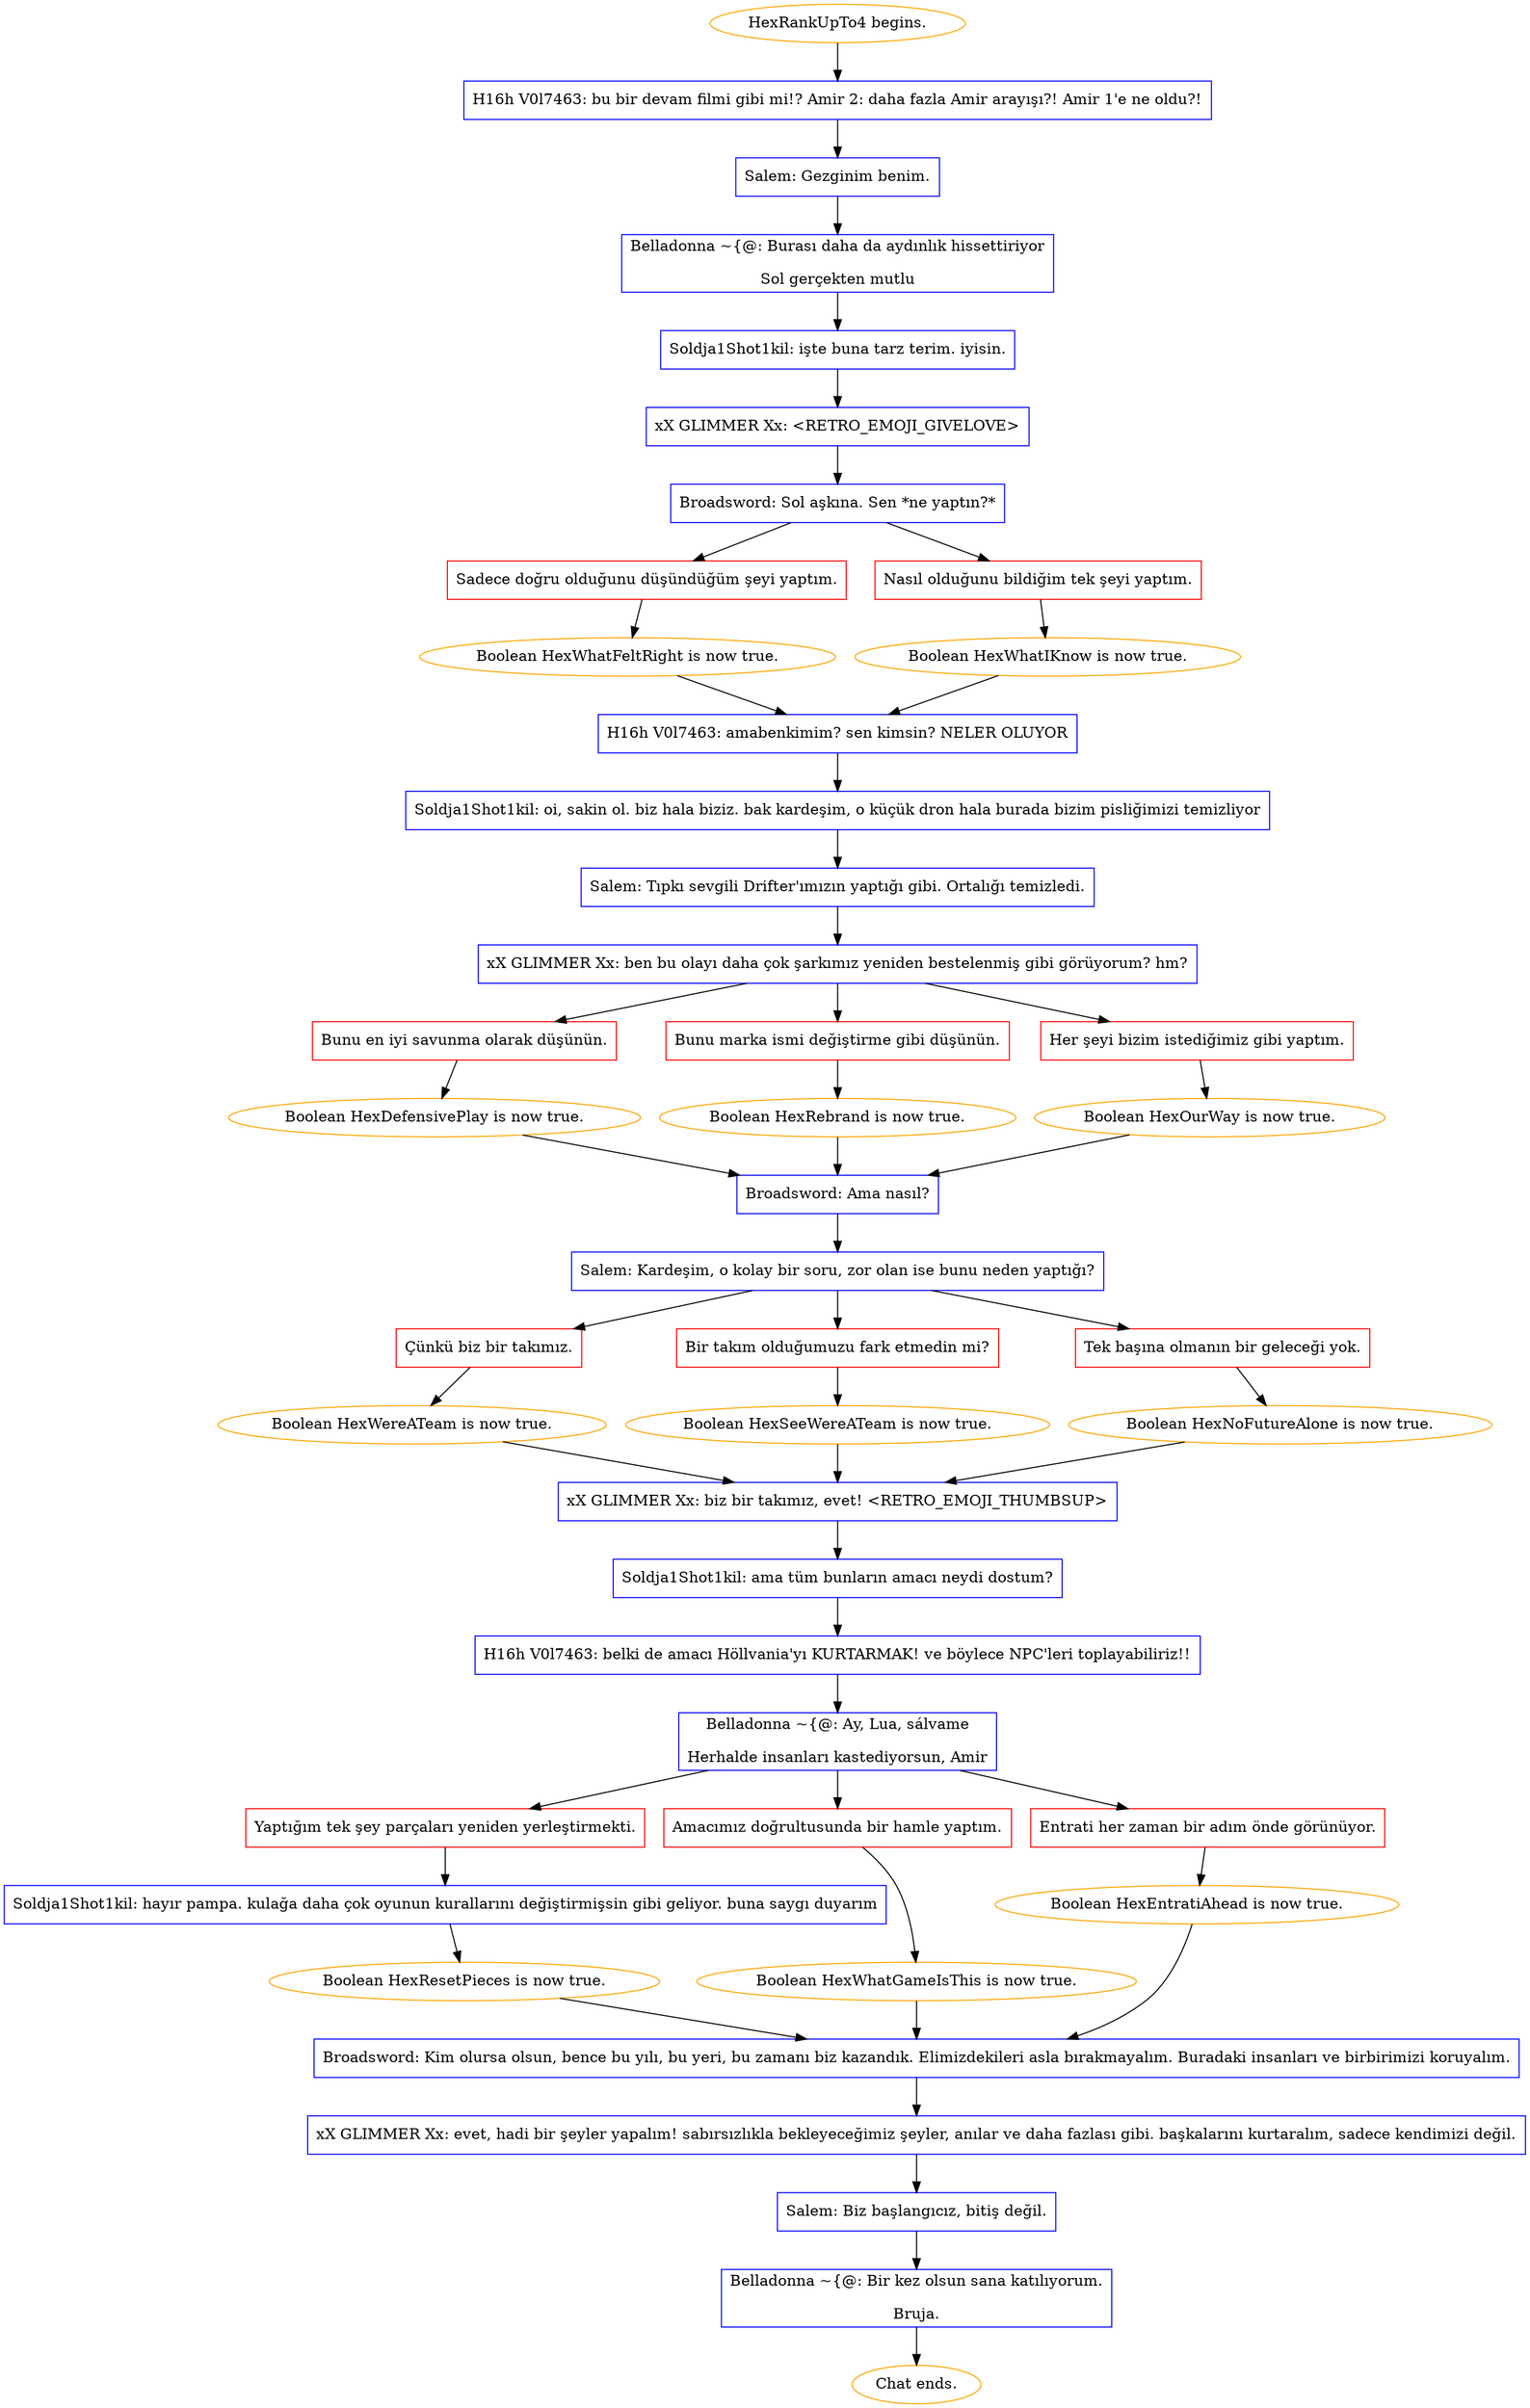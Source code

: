 digraph {
	"HexRankUpTo4 begins." [color=orange];
		"HexRankUpTo4 begins." -> j1062341143;
	j1062341143 [label="H16h V0l7463: bu bir devam filmi gibi mi!? Amir 2: daha fazla Amir arayışı?! Amir 1'e ne oldu?!",shape=box,color=blue];
		j1062341143 -> j405117544;
	j405117544 [label="Salem: Gezginim benim.",shape=box,color=blue];
		j405117544 -> j4044086454;
	j4044086454 [label="Belladonna ~{@: Burası daha da aydınlık hissettiriyor
Sol gerçekten mutlu",shape=box,color=blue];
		j4044086454 -> j3001782924;
	j3001782924 [label="Soldja1Shot1kil: işte buna tarz terim. iyisin.",shape=box,color=blue];
		j3001782924 -> j3802394357;
	j3802394357 [label="xX GLIMMER Xx: <RETRO_EMOJI_GIVELOVE>",shape=box,color=blue];
		j3802394357 -> j1798822601;
	j1798822601 [label="Broadsword: Sol aşkına. Sen *ne yaptın?*",shape=box,color=blue];
		j1798822601 -> j3150437102;
		j1798822601 -> j207077087;
	j3150437102 [label="Sadece doğru olduğunu düşündüğüm şeyi yaptım.",shape=box,color=red];
		j3150437102 -> j3880524168;
	j207077087 [label="Nasıl olduğunu bildiğim tek şeyi yaptım.",shape=box,color=red];
		j207077087 -> j2561151662;
	j3880524168 [label="Boolean HexWhatFeltRight is now true.",color=orange];
		j3880524168 -> j2689447445;
	j2561151662 [label="Boolean HexWhatIKnow is now true.",color=orange];
		j2561151662 -> j2689447445;
	j2689447445 [label="H16h V0l7463: amabenkimim? sen kimsin? NELER OLUYOR",shape=box,color=blue];
		j2689447445 -> j2295947452;
	j2295947452 [label="Soldja1Shot1kil: oi, sakin ol. biz hala biziz. bak kardeşim, o küçük dron hala burada bizim pisliğimizi temizliyor",shape=box,color=blue];
		j2295947452 -> j3536345975;
	j3536345975 [label="Salem: Tıpkı sevgili Drifter'ımızın yaptığı gibi. Ortalığı temizledi.",shape=box,color=blue];
		j3536345975 -> j335933411;
	j335933411 [label="xX GLIMMER Xx: ben bu olayı daha çok şarkımız yeniden bestelenmiş gibi görüyorum? hm?",shape=box,color=blue];
		j335933411 -> j1264706141;
		j335933411 -> j4086125060;
		j335933411 -> j2331182609;
	j1264706141 [label="Bunu en iyi savunma olarak düşünün.",shape=box,color=red];
		j1264706141 -> j1201399750;
	j4086125060 [label="Bunu marka ismi değiştirme gibi düşünün.",shape=box,color=red];
		j4086125060 -> j1423148330;
	j2331182609 [label="Her şeyi bizim istediğimiz gibi yaptım.",shape=box,color=red];
		j2331182609 -> j1929238890;
	j1201399750 [label="Boolean HexDefensivePlay is now true.",color=orange];
		j1201399750 -> j443319417;
	j1423148330 [label="Boolean HexRebrand is now true.",color=orange];
		j1423148330 -> j443319417;
	j1929238890 [label="Boolean HexOurWay is now true.",color=orange];
		j1929238890 -> j443319417;
	j443319417 [label="Broadsword: Ama nasıl?",shape=box,color=blue];
		j443319417 -> j3597287186;
	j3597287186 [label="Salem: Kardeşim, o kolay bir soru, zor olan ise bunu neden yaptığı?",shape=box,color=blue];
		j3597287186 -> j1181088208;
		j3597287186 -> j2283449265;
		j3597287186 -> j311460528;
	j1181088208 [label="Çünkü biz bir takımız.",shape=box,color=red];
		j1181088208 -> j4142989708;
	j2283449265 [label="Bir takım olduğumuzu fark etmedin mi?",shape=box,color=red];
		j2283449265 -> j2799651962;
	j311460528 [label="Tek başına olmanın bir geleceği yok.",shape=box,color=red];
		j311460528 -> j2488632329;
	j4142989708 [label="Boolean HexWereATeam is now true.",color=orange];
		j4142989708 -> j1032773655;
	j2799651962 [label="Boolean HexSeeWereATeam is now true.",color=orange];
		j2799651962 -> j1032773655;
	j2488632329 [label="Boolean HexNoFutureAlone is now true.",color=orange];
		j2488632329 -> j1032773655;
	j1032773655 [label="xX GLIMMER Xx: biz bir takımız, evet! <RETRO_EMOJI_THUMBSUP>",shape=box,color=blue];
		j1032773655 -> j1882447687;
	j1882447687 [label="Soldja1Shot1kil: ama tüm bunların amacı neydi dostum?",shape=box,color=blue];
		j1882447687 -> j676342353;
	j676342353 [label="H16h V0l7463: belki de amacı Höllvania'yı KURTARMAK! ve böylece NPC'leri toplayabiliriz!!",shape=box,color=blue];
		j676342353 -> j2610409734;
	j2610409734 [label="Belladonna ~{@: Ay, Lua, sálvame
Herhalde insanları kastediyorsun, Amir",shape=box,color=blue];
		j2610409734 -> j2697653886;
		j2610409734 -> j2529312912;
		j2610409734 -> j3802093369;
	j2697653886 [label="Yaptığım tek şey parçaları yeniden yerleştirmekti.",shape=box,color=red];
		j2697653886 -> j2733548370;
	j2529312912 [label="Amacımız doğrultusunda bir hamle yaptım.",shape=box,color=red];
		j2529312912 -> j3998506329;
	j3802093369 [label="Entrati her zaman bir adım önde görünüyor.",shape=box,color=red];
		j3802093369 -> j1636610964;
	j2733548370 [label="Soldja1Shot1kil: hayır pampa. kulağa daha çok oyunun kurallarını değiştirmişsin gibi geliyor. buna saygı duyarım",shape=box,color=blue];
		j2733548370 -> j3295954721;
	j3998506329 [label="Boolean HexWhatGameIsThis is now true.",color=orange];
		j3998506329 -> j1584546140;
	j1636610964 [label="Boolean HexEntratiAhead is now true.",color=orange];
		j1636610964 -> j1584546140;
	j3295954721 [label="Boolean HexResetPieces is now true.",color=orange];
		j3295954721 -> j1584546140;
	j1584546140 [label="Broadsword: Kim olursa olsun, bence bu yılı, bu yeri, bu zamanı biz kazandık. Elimizdekileri asla bırakmayalım. Buradaki insanları ve birbirimizi koruyalım.",shape=box,color=blue];
		j1584546140 -> j1538729058;
	j1538729058 [label="xX GLIMMER Xx: evet, hadi bir şeyler yapalım! sabırsızlıkla bekleyeceğimiz şeyler, anılar ve daha fazlası gibi. başkalarını kurtaralım, sadece kendimizi değil.",shape=box,color=blue];
		j1538729058 -> j557883336;
	j557883336 [label="Salem: Biz başlangıcız, bitiş değil.",shape=box,color=blue];
		j557883336 -> j2906265763;
	j2906265763 [label="Belladonna ~{@: Bir kez olsun sana katılıyorum.
Bruja.",shape=box,color=blue];
		j2906265763 -> "Chat ends.";
	"Chat ends." [color=orange];
}